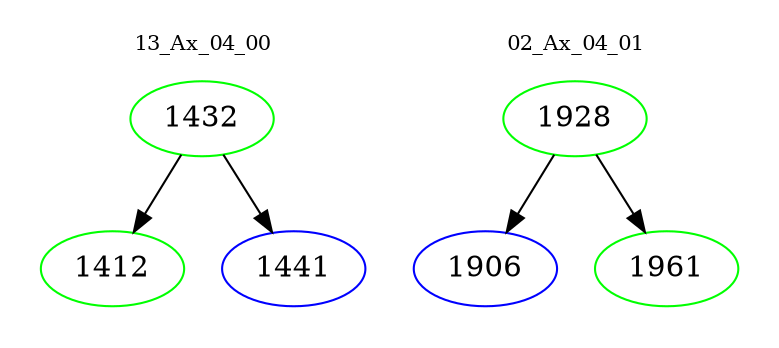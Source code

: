 digraph{
subgraph cluster_0 {
color = white
label = "13_Ax_04_00";
fontsize=10;
T0_1432 [label="1432", color="green"]
T0_1432 -> T0_1412 [color="black"]
T0_1412 [label="1412", color="green"]
T0_1432 -> T0_1441 [color="black"]
T0_1441 [label="1441", color="blue"]
}
subgraph cluster_1 {
color = white
label = "02_Ax_04_01";
fontsize=10;
T1_1928 [label="1928", color="green"]
T1_1928 -> T1_1906 [color="black"]
T1_1906 [label="1906", color="blue"]
T1_1928 -> T1_1961 [color="black"]
T1_1961 [label="1961", color="green"]
}
}

